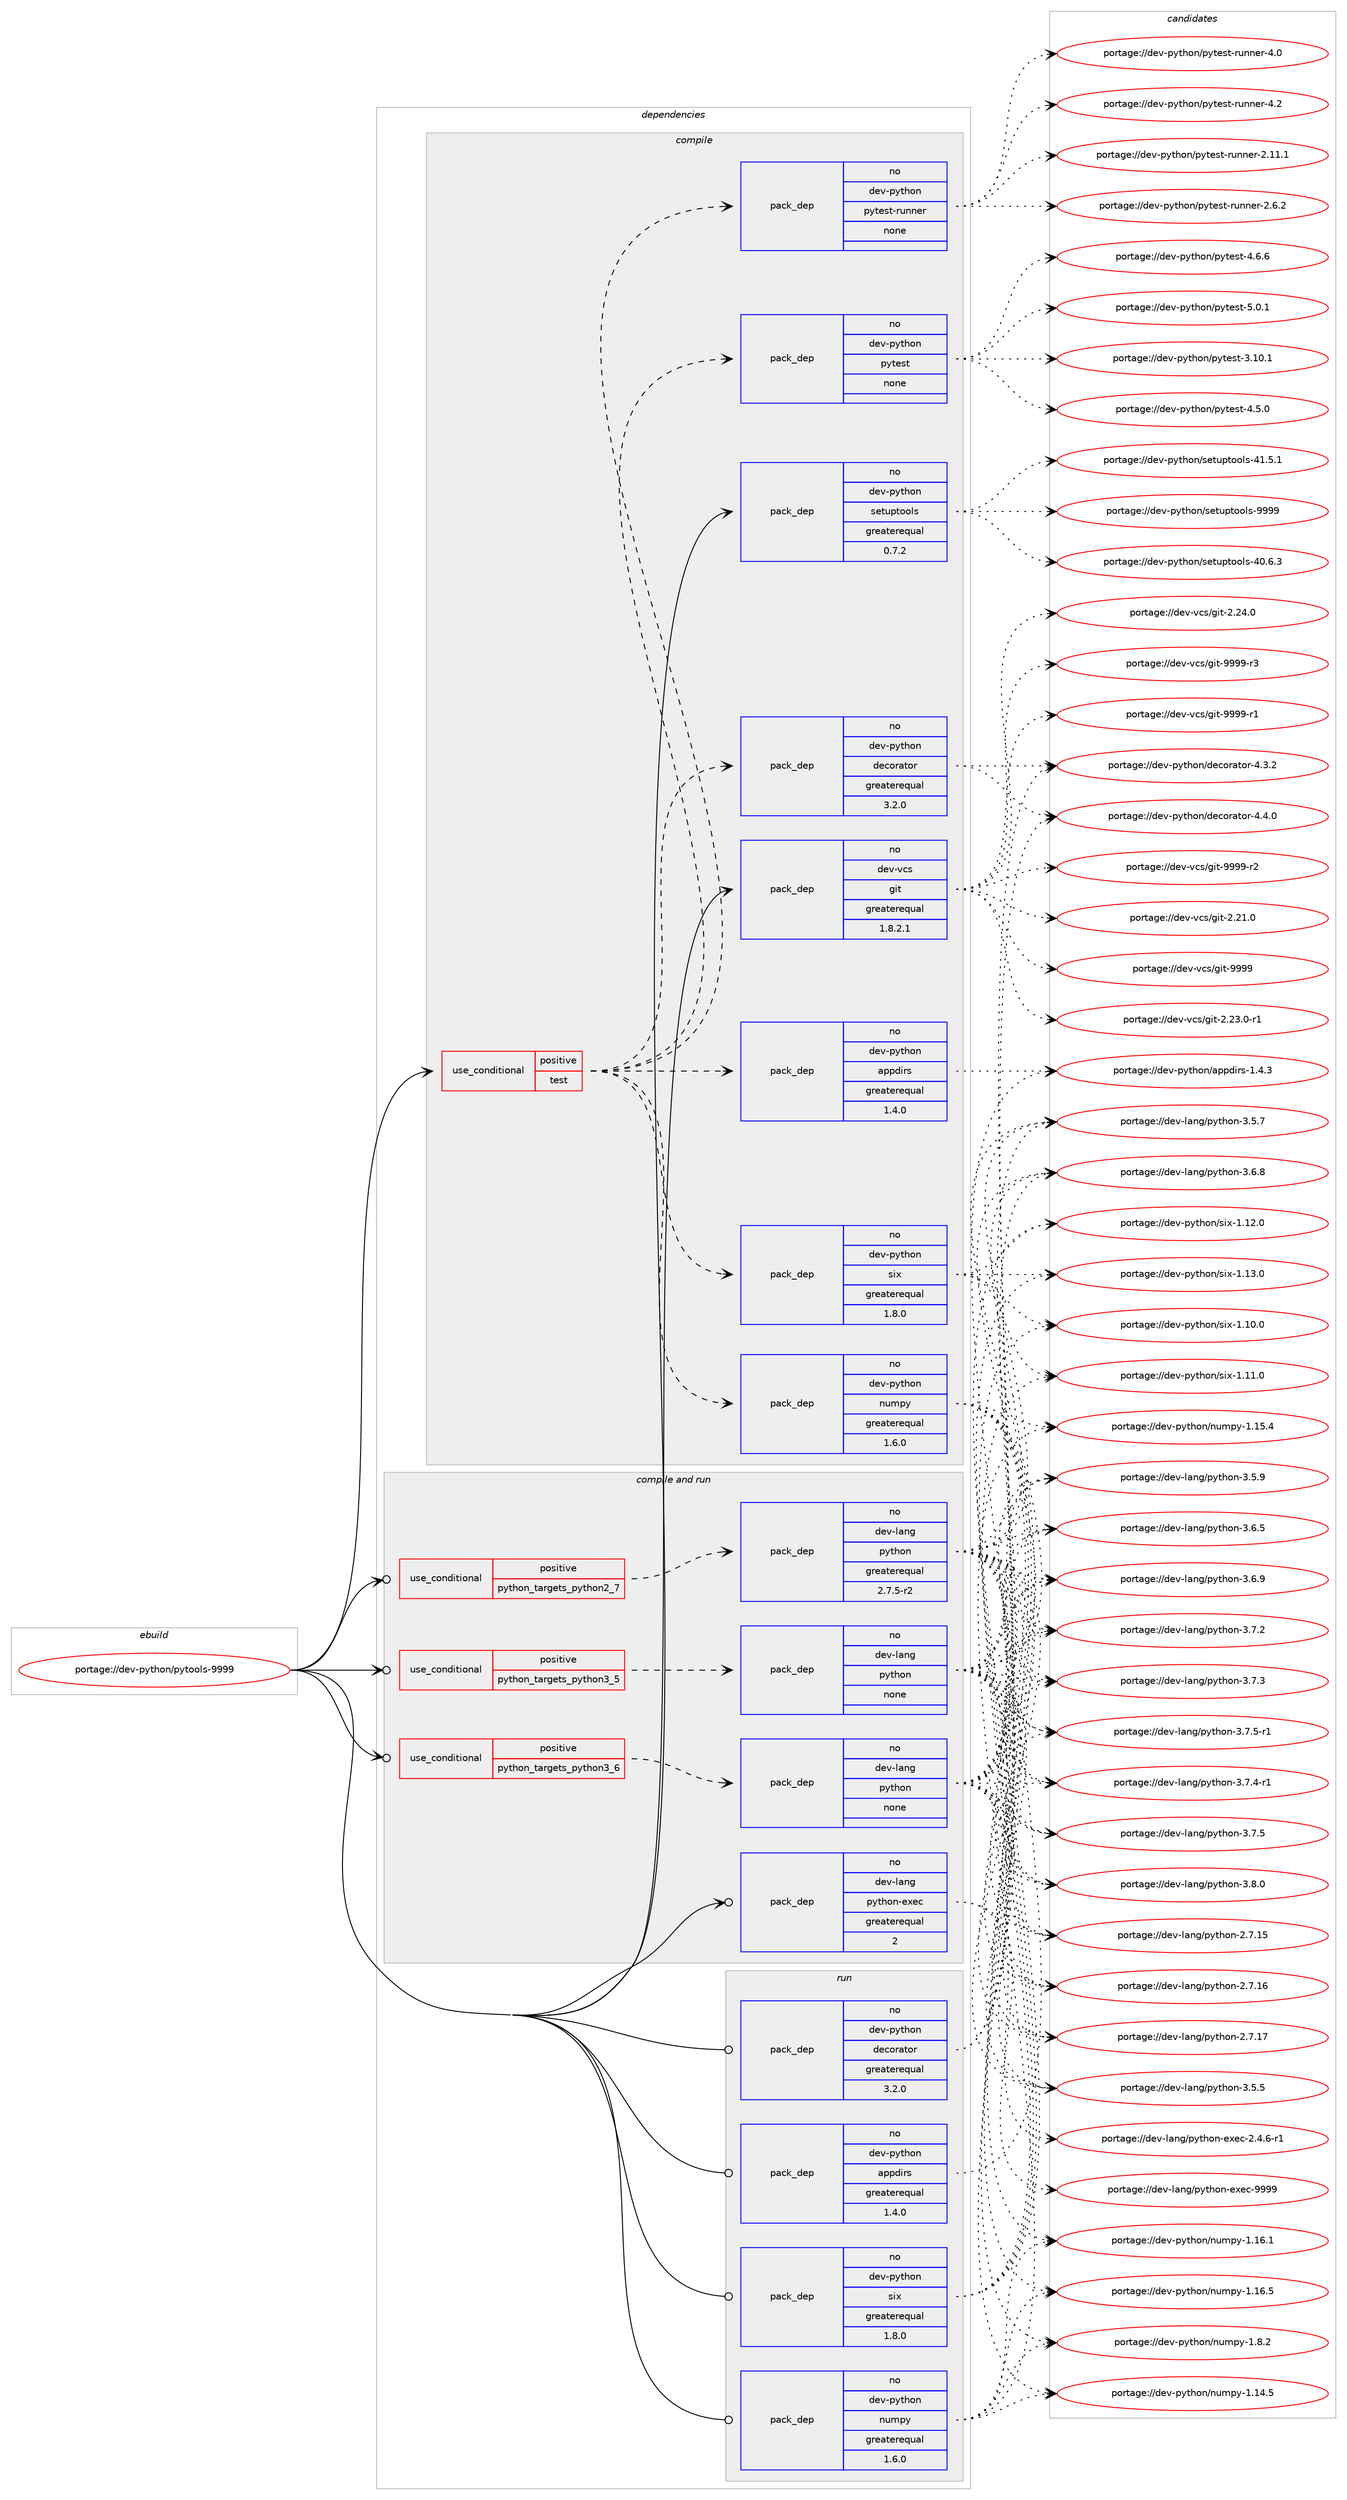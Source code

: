 digraph prolog {

# *************
# Graph options
# *************

newrank=true;
concentrate=true;
compound=true;
graph [rankdir=LR,fontname=Helvetica,fontsize=10,ranksep=1.5];#, ranksep=2.5, nodesep=0.2];
edge  [arrowhead=vee];
node  [fontname=Helvetica,fontsize=10];

# **********
# The ebuild
# **********

subgraph cluster_leftcol {
color=gray;
rank=same;
label=<<i>ebuild</i>>;
id [label="portage://dev-python/pytools-9999", color=red, width=4, href="../dev-python/pytools-9999.svg"];
}

# ****************
# The dependencies
# ****************

subgraph cluster_midcol {
color=gray;
label=<<i>dependencies</i>>;
subgraph cluster_compile {
fillcolor="#eeeeee";
style=filled;
label=<<i>compile</i>>;
subgraph cond37415 {
dependency168643 [label=<<TABLE BORDER="0" CELLBORDER="1" CELLSPACING="0" CELLPADDING="4"><TR><TD ROWSPAN="3" CELLPADDING="10">use_conditional</TD></TR><TR><TD>positive</TD></TR><TR><TD>test</TD></TR></TABLE>>, shape=none, color=red];
subgraph pack127832 {
dependency168644 [label=<<TABLE BORDER="0" CELLBORDER="1" CELLSPACING="0" CELLPADDING="4" WIDTH="220"><TR><TD ROWSPAN="6" CELLPADDING="30">pack_dep</TD></TR><TR><TD WIDTH="110">no</TD></TR><TR><TD>dev-python</TD></TR><TR><TD>appdirs</TD></TR><TR><TD>greaterequal</TD></TR><TR><TD>1.4.0</TD></TR></TABLE>>, shape=none, color=blue];
}
dependency168643:e -> dependency168644:w [weight=20,style="dashed",arrowhead="vee"];
subgraph pack127833 {
dependency168645 [label=<<TABLE BORDER="0" CELLBORDER="1" CELLSPACING="0" CELLPADDING="4" WIDTH="220"><TR><TD ROWSPAN="6" CELLPADDING="30">pack_dep</TD></TR><TR><TD WIDTH="110">no</TD></TR><TR><TD>dev-python</TD></TR><TR><TD>decorator</TD></TR><TR><TD>greaterequal</TD></TR><TR><TD>3.2.0</TD></TR></TABLE>>, shape=none, color=blue];
}
dependency168643:e -> dependency168645:w [weight=20,style="dashed",arrowhead="vee"];
subgraph pack127834 {
dependency168646 [label=<<TABLE BORDER="0" CELLBORDER="1" CELLSPACING="0" CELLPADDING="4" WIDTH="220"><TR><TD ROWSPAN="6" CELLPADDING="30">pack_dep</TD></TR><TR><TD WIDTH="110">no</TD></TR><TR><TD>dev-python</TD></TR><TR><TD>numpy</TD></TR><TR><TD>greaterequal</TD></TR><TR><TD>1.6.0</TD></TR></TABLE>>, shape=none, color=blue];
}
dependency168643:e -> dependency168646:w [weight=20,style="dashed",arrowhead="vee"];
subgraph pack127835 {
dependency168647 [label=<<TABLE BORDER="0" CELLBORDER="1" CELLSPACING="0" CELLPADDING="4" WIDTH="220"><TR><TD ROWSPAN="6" CELLPADDING="30">pack_dep</TD></TR><TR><TD WIDTH="110">no</TD></TR><TR><TD>dev-python</TD></TR><TR><TD>six</TD></TR><TR><TD>greaterequal</TD></TR><TR><TD>1.8.0</TD></TR></TABLE>>, shape=none, color=blue];
}
dependency168643:e -> dependency168647:w [weight=20,style="dashed",arrowhead="vee"];
subgraph pack127836 {
dependency168648 [label=<<TABLE BORDER="0" CELLBORDER="1" CELLSPACING="0" CELLPADDING="4" WIDTH="220"><TR><TD ROWSPAN="6" CELLPADDING="30">pack_dep</TD></TR><TR><TD WIDTH="110">no</TD></TR><TR><TD>dev-python</TD></TR><TR><TD>pytest</TD></TR><TR><TD>none</TD></TR><TR><TD></TD></TR></TABLE>>, shape=none, color=blue];
}
dependency168643:e -> dependency168648:w [weight=20,style="dashed",arrowhead="vee"];
subgraph pack127837 {
dependency168649 [label=<<TABLE BORDER="0" CELLBORDER="1" CELLSPACING="0" CELLPADDING="4" WIDTH="220"><TR><TD ROWSPAN="6" CELLPADDING="30">pack_dep</TD></TR><TR><TD WIDTH="110">no</TD></TR><TR><TD>dev-python</TD></TR><TR><TD>pytest-runner</TD></TR><TR><TD>none</TD></TR><TR><TD></TD></TR></TABLE>>, shape=none, color=blue];
}
dependency168643:e -> dependency168649:w [weight=20,style="dashed",arrowhead="vee"];
}
id:e -> dependency168643:w [weight=20,style="solid",arrowhead="vee"];
subgraph pack127838 {
dependency168650 [label=<<TABLE BORDER="0" CELLBORDER="1" CELLSPACING="0" CELLPADDING="4" WIDTH="220"><TR><TD ROWSPAN="6" CELLPADDING="30">pack_dep</TD></TR><TR><TD WIDTH="110">no</TD></TR><TR><TD>dev-python</TD></TR><TR><TD>setuptools</TD></TR><TR><TD>greaterequal</TD></TR><TR><TD>0.7.2</TD></TR></TABLE>>, shape=none, color=blue];
}
id:e -> dependency168650:w [weight=20,style="solid",arrowhead="vee"];
subgraph pack127839 {
dependency168651 [label=<<TABLE BORDER="0" CELLBORDER="1" CELLSPACING="0" CELLPADDING="4" WIDTH="220"><TR><TD ROWSPAN="6" CELLPADDING="30">pack_dep</TD></TR><TR><TD WIDTH="110">no</TD></TR><TR><TD>dev-vcs</TD></TR><TR><TD>git</TD></TR><TR><TD>greaterequal</TD></TR><TR><TD>1.8.2.1</TD></TR></TABLE>>, shape=none, color=blue];
}
id:e -> dependency168651:w [weight=20,style="solid",arrowhead="vee"];
}
subgraph cluster_compileandrun {
fillcolor="#eeeeee";
style=filled;
label=<<i>compile and run</i>>;
subgraph cond37416 {
dependency168652 [label=<<TABLE BORDER="0" CELLBORDER="1" CELLSPACING="0" CELLPADDING="4"><TR><TD ROWSPAN="3" CELLPADDING="10">use_conditional</TD></TR><TR><TD>positive</TD></TR><TR><TD>python_targets_python2_7</TD></TR></TABLE>>, shape=none, color=red];
subgraph pack127840 {
dependency168653 [label=<<TABLE BORDER="0" CELLBORDER="1" CELLSPACING="0" CELLPADDING="4" WIDTH="220"><TR><TD ROWSPAN="6" CELLPADDING="30">pack_dep</TD></TR><TR><TD WIDTH="110">no</TD></TR><TR><TD>dev-lang</TD></TR><TR><TD>python</TD></TR><TR><TD>greaterequal</TD></TR><TR><TD>2.7.5-r2</TD></TR></TABLE>>, shape=none, color=blue];
}
dependency168652:e -> dependency168653:w [weight=20,style="dashed",arrowhead="vee"];
}
id:e -> dependency168652:w [weight=20,style="solid",arrowhead="odotvee"];
subgraph cond37417 {
dependency168654 [label=<<TABLE BORDER="0" CELLBORDER="1" CELLSPACING="0" CELLPADDING="4"><TR><TD ROWSPAN="3" CELLPADDING="10">use_conditional</TD></TR><TR><TD>positive</TD></TR><TR><TD>python_targets_python3_5</TD></TR></TABLE>>, shape=none, color=red];
subgraph pack127841 {
dependency168655 [label=<<TABLE BORDER="0" CELLBORDER="1" CELLSPACING="0" CELLPADDING="4" WIDTH="220"><TR><TD ROWSPAN="6" CELLPADDING="30">pack_dep</TD></TR><TR><TD WIDTH="110">no</TD></TR><TR><TD>dev-lang</TD></TR><TR><TD>python</TD></TR><TR><TD>none</TD></TR><TR><TD></TD></TR></TABLE>>, shape=none, color=blue];
}
dependency168654:e -> dependency168655:w [weight=20,style="dashed",arrowhead="vee"];
}
id:e -> dependency168654:w [weight=20,style="solid",arrowhead="odotvee"];
subgraph cond37418 {
dependency168656 [label=<<TABLE BORDER="0" CELLBORDER="1" CELLSPACING="0" CELLPADDING="4"><TR><TD ROWSPAN="3" CELLPADDING="10">use_conditional</TD></TR><TR><TD>positive</TD></TR><TR><TD>python_targets_python3_6</TD></TR></TABLE>>, shape=none, color=red];
subgraph pack127842 {
dependency168657 [label=<<TABLE BORDER="0" CELLBORDER="1" CELLSPACING="0" CELLPADDING="4" WIDTH="220"><TR><TD ROWSPAN="6" CELLPADDING="30">pack_dep</TD></TR><TR><TD WIDTH="110">no</TD></TR><TR><TD>dev-lang</TD></TR><TR><TD>python</TD></TR><TR><TD>none</TD></TR><TR><TD></TD></TR></TABLE>>, shape=none, color=blue];
}
dependency168656:e -> dependency168657:w [weight=20,style="dashed",arrowhead="vee"];
}
id:e -> dependency168656:w [weight=20,style="solid",arrowhead="odotvee"];
subgraph pack127843 {
dependency168658 [label=<<TABLE BORDER="0" CELLBORDER="1" CELLSPACING="0" CELLPADDING="4" WIDTH="220"><TR><TD ROWSPAN="6" CELLPADDING="30">pack_dep</TD></TR><TR><TD WIDTH="110">no</TD></TR><TR><TD>dev-lang</TD></TR><TR><TD>python-exec</TD></TR><TR><TD>greaterequal</TD></TR><TR><TD>2</TD></TR></TABLE>>, shape=none, color=blue];
}
id:e -> dependency168658:w [weight=20,style="solid",arrowhead="odotvee"];
}
subgraph cluster_run {
fillcolor="#eeeeee";
style=filled;
label=<<i>run</i>>;
subgraph pack127844 {
dependency168659 [label=<<TABLE BORDER="0" CELLBORDER="1" CELLSPACING="0" CELLPADDING="4" WIDTH="220"><TR><TD ROWSPAN="6" CELLPADDING="30">pack_dep</TD></TR><TR><TD WIDTH="110">no</TD></TR><TR><TD>dev-python</TD></TR><TR><TD>appdirs</TD></TR><TR><TD>greaterequal</TD></TR><TR><TD>1.4.0</TD></TR></TABLE>>, shape=none, color=blue];
}
id:e -> dependency168659:w [weight=20,style="solid",arrowhead="odot"];
subgraph pack127845 {
dependency168660 [label=<<TABLE BORDER="0" CELLBORDER="1" CELLSPACING="0" CELLPADDING="4" WIDTH="220"><TR><TD ROWSPAN="6" CELLPADDING="30">pack_dep</TD></TR><TR><TD WIDTH="110">no</TD></TR><TR><TD>dev-python</TD></TR><TR><TD>decorator</TD></TR><TR><TD>greaterequal</TD></TR><TR><TD>3.2.0</TD></TR></TABLE>>, shape=none, color=blue];
}
id:e -> dependency168660:w [weight=20,style="solid",arrowhead="odot"];
subgraph pack127846 {
dependency168661 [label=<<TABLE BORDER="0" CELLBORDER="1" CELLSPACING="0" CELLPADDING="4" WIDTH="220"><TR><TD ROWSPAN="6" CELLPADDING="30">pack_dep</TD></TR><TR><TD WIDTH="110">no</TD></TR><TR><TD>dev-python</TD></TR><TR><TD>numpy</TD></TR><TR><TD>greaterequal</TD></TR><TR><TD>1.6.0</TD></TR></TABLE>>, shape=none, color=blue];
}
id:e -> dependency168661:w [weight=20,style="solid",arrowhead="odot"];
subgraph pack127847 {
dependency168662 [label=<<TABLE BORDER="0" CELLBORDER="1" CELLSPACING="0" CELLPADDING="4" WIDTH="220"><TR><TD ROWSPAN="6" CELLPADDING="30">pack_dep</TD></TR><TR><TD WIDTH="110">no</TD></TR><TR><TD>dev-python</TD></TR><TR><TD>six</TD></TR><TR><TD>greaterequal</TD></TR><TR><TD>1.8.0</TD></TR></TABLE>>, shape=none, color=blue];
}
id:e -> dependency168662:w [weight=20,style="solid",arrowhead="odot"];
}
}

# **************
# The candidates
# **************

subgraph cluster_choices {
rank=same;
color=gray;
label=<<i>candidates</i>>;

subgraph choice127832 {
color=black;
nodesep=1;
choiceportage100101118451121211161041111104797112112100105114115454946524651 [label="portage://dev-python/appdirs-1.4.3", color=red, width=4,href="../dev-python/appdirs-1.4.3.svg"];
dependency168644:e -> choiceportage100101118451121211161041111104797112112100105114115454946524651:w [style=dotted,weight="100"];
}
subgraph choice127833 {
color=black;
nodesep=1;
choiceportage10010111845112121116104111110471001019911111497116111114455246514650 [label="portage://dev-python/decorator-4.3.2", color=red, width=4,href="../dev-python/decorator-4.3.2.svg"];
choiceportage10010111845112121116104111110471001019911111497116111114455246524648 [label="portage://dev-python/decorator-4.4.0", color=red, width=4,href="../dev-python/decorator-4.4.0.svg"];
dependency168645:e -> choiceportage10010111845112121116104111110471001019911111497116111114455246514650:w [style=dotted,weight="100"];
dependency168645:e -> choiceportage10010111845112121116104111110471001019911111497116111114455246524648:w [style=dotted,weight="100"];
}
subgraph choice127834 {
color=black;
nodesep=1;
choiceportage100101118451121211161041111104711011710911212145494649524653 [label="portage://dev-python/numpy-1.14.5", color=red, width=4,href="../dev-python/numpy-1.14.5.svg"];
choiceportage100101118451121211161041111104711011710911212145494649534652 [label="portage://dev-python/numpy-1.15.4", color=red, width=4,href="../dev-python/numpy-1.15.4.svg"];
choiceportage100101118451121211161041111104711011710911212145494649544649 [label="portage://dev-python/numpy-1.16.1", color=red, width=4,href="../dev-python/numpy-1.16.1.svg"];
choiceportage100101118451121211161041111104711011710911212145494649544653 [label="portage://dev-python/numpy-1.16.5", color=red, width=4,href="../dev-python/numpy-1.16.5.svg"];
choiceportage1001011184511212111610411111047110117109112121454946564650 [label="portage://dev-python/numpy-1.8.2", color=red, width=4,href="../dev-python/numpy-1.8.2.svg"];
dependency168646:e -> choiceportage100101118451121211161041111104711011710911212145494649524653:w [style=dotted,weight="100"];
dependency168646:e -> choiceportage100101118451121211161041111104711011710911212145494649534652:w [style=dotted,weight="100"];
dependency168646:e -> choiceportage100101118451121211161041111104711011710911212145494649544649:w [style=dotted,weight="100"];
dependency168646:e -> choiceportage100101118451121211161041111104711011710911212145494649544653:w [style=dotted,weight="100"];
dependency168646:e -> choiceportage1001011184511212111610411111047110117109112121454946564650:w [style=dotted,weight="100"];
}
subgraph choice127835 {
color=black;
nodesep=1;
choiceportage100101118451121211161041111104711510512045494649484648 [label="portage://dev-python/six-1.10.0", color=red, width=4,href="../dev-python/six-1.10.0.svg"];
choiceportage100101118451121211161041111104711510512045494649494648 [label="portage://dev-python/six-1.11.0", color=red, width=4,href="../dev-python/six-1.11.0.svg"];
choiceportage100101118451121211161041111104711510512045494649504648 [label="portage://dev-python/six-1.12.0", color=red, width=4,href="../dev-python/six-1.12.0.svg"];
choiceportage100101118451121211161041111104711510512045494649514648 [label="portage://dev-python/six-1.13.0", color=red, width=4,href="../dev-python/six-1.13.0.svg"];
dependency168647:e -> choiceportage100101118451121211161041111104711510512045494649484648:w [style=dotted,weight="100"];
dependency168647:e -> choiceportage100101118451121211161041111104711510512045494649494648:w [style=dotted,weight="100"];
dependency168647:e -> choiceportage100101118451121211161041111104711510512045494649504648:w [style=dotted,weight="100"];
dependency168647:e -> choiceportage100101118451121211161041111104711510512045494649514648:w [style=dotted,weight="100"];
}
subgraph choice127836 {
color=black;
nodesep=1;
choiceportage100101118451121211161041111104711212111610111511645514649484649 [label="portage://dev-python/pytest-3.10.1", color=red, width=4,href="../dev-python/pytest-3.10.1.svg"];
choiceportage1001011184511212111610411111047112121116101115116455246534648 [label="portage://dev-python/pytest-4.5.0", color=red, width=4,href="../dev-python/pytest-4.5.0.svg"];
choiceportage1001011184511212111610411111047112121116101115116455246544654 [label="portage://dev-python/pytest-4.6.6", color=red, width=4,href="../dev-python/pytest-4.6.6.svg"];
choiceportage1001011184511212111610411111047112121116101115116455346484649 [label="portage://dev-python/pytest-5.0.1", color=red, width=4,href="../dev-python/pytest-5.0.1.svg"];
dependency168648:e -> choiceportage100101118451121211161041111104711212111610111511645514649484649:w [style=dotted,weight="100"];
dependency168648:e -> choiceportage1001011184511212111610411111047112121116101115116455246534648:w [style=dotted,weight="100"];
dependency168648:e -> choiceportage1001011184511212111610411111047112121116101115116455246544654:w [style=dotted,weight="100"];
dependency168648:e -> choiceportage1001011184511212111610411111047112121116101115116455346484649:w [style=dotted,weight="100"];
}
subgraph choice127837 {
color=black;
nodesep=1;
choiceportage10010111845112121116104111110471121211161011151164511411711011010111445504649494649 [label="portage://dev-python/pytest-runner-2.11.1", color=red, width=4,href="../dev-python/pytest-runner-2.11.1.svg"];
choiceportage100101118451121211161041111104711212111610111511645114117110110101114455046544650 [label="portage://dev-python/pytest-runner-2.6.2", color=red, width=4,href="../dev-python/pytest-runner-2.6.2.svg"];
choiceportage10010111845112121116104111110471121211161011151164511411711011010111445524648 [label="portage://dev-python/pytest-runner-4.0", color=red, width=4,href="../dev-python/pytest-runner-4.0.svg"];
choiceportage10010111845112121116104111110471121211161011151164511411711011010111445524650 [label="portage://dev-python/pytest-runner-4.2", color=red, width=4,href="../dev-python/pytest-runner-4.2.svg"];
dependency168649:e -> choiceportage10010111845112121116104111110471121211161011151164511411711011010111445504649494649:w [style=dotted,weight="100"];
dependency168649:e -> choiceportage100101118451121211161041111104711212111610111511645114117110110101114455046544650:w [style=dotted,weight="100"];
dependency168649:e -> choiceportage10010111845112121116104111110471121211161011151164511411711011010111445524648:w [style=dotted,weight="100"];
dependency168649:e -> choiceportage10010111845112121116104111110471121211161011151164511411711011010111445524650:w [style=dotted,weight="100"];
}
subgraph choice127838 {
color=black;
nodesep=1;
choiceportage100101118451121211161041111104711510111611711211611111110811545524846544651 [label="portage://dev-python/setuptools-40.6.3", color=red, width=4,href="../dev-python/setuptools-40.6.3.svg"];
choiceportage100101118451121211161041111104711510111611711211611111110811545524946534649 [label="portage://dev-python/setuptools-41.5.1", color=red, width=4,href="../dev-python/setuptools-41.5.1.svg"];
choiceportage10010111845112121116104111110471151011161171121161111111081154557575757 [label="portage://dev-python/setuptools-9999", color=red, width=4,href="../dev-python/setuptools-9999.svg"];
dependency168650:e -> choiceportage100101118451121211161041111104711510111611711211611111110811545524846544651:w [style=dotted,weight="100"];
dependency168650:e -> choiceportage100101118451121211161041111104711510111611711211611111110811545524946534649:w [style=dotted,weight="100"];
dependency168650:e -> choiceportage10010111845112121116104111110471151011161171121161111111081154557575757:w [style=dotted,weight="100"];
}
subgraph choice127839 {
color=black;
nodesep=1;
choiceportage10010111845118991154710310511645504650494648 [label="portage://dev-vcs/git-2.21.0", color=red, width=4,href="../dev-vcs/git-2.21.0.svg"];
choiceportage100101118451189911547103105116455046505146484511449 [label="portage://dev-vcs/git-2.23.0-r1", color=red, width=4,href="../dev-vcs/git-2.23.0-r1.svg"];
choiceportage10010111845118991154710310511645504650524648 [label="portage://dev-vcs/git-2.24.0", color=red, width=4,href="../dev-vcs/git-2.24.0.svg"];
choiceportage1001011184511899115471031051164557575757 [label="portage://dev-vcs/git-9999", color=red, width=4,href="../dev-vcs/git-9999.svg"];
choiceportage10010111845118991154710310511645575757574511449 [label="portage://dev-vcs/git-9999-r1", color=red, width=4,href="../dev-vcs/git-9999-r1.svg"];
choiceportage10010111845118991154710310511645575757574511450 [label="portage://dev-vcs/git-9999-r2", color=red, width=4,href="../dev-vcs/git-9999-r2.svg"];
choiceportage10010111845118991154710310511645575757574511451 [label="portage://dev-vcs/git-9999-r3", color=red, width=4,href="../dev-vcs/git-9999-r3.svg"];
dependency168651:e -> choiceportage10010111845118991154710310511645504650494648:w [style=dotted,weight="100"];
dependency168651:e -> choiceportage100101118451189911547103105116455046505146484511449:w [style=dotted,weight="100"];
dependency168651:e -> choiceportage10010111845118991154710310511645504650524648:w [style=dotted,weight="100"];
dependency168651:e -> choiceportage1001011184511899115471031051164557575757:w [style=dotted,weight="100"];
dependency168651:e -> choiceportage10010111845118991154710310511645575757574511449:w [style=dotted,weight="100"];
dependency168651:e -> choiceportage10010111845118991154710310511645575757574511450:w [style=dotted,weight="100"];
dependency168651:e -> choiceportage10010111845118991154710310511645575757574511451:w [style=dotted,weight="100"];
}
subgraph choice127840 {
color=black;
nodesep=1;
choiceportage10010111845108971101034711212111610411111045504655464953 [label="portage://dev-lang/python-2.7.15", color=red, width=4,href="../dev-lang/python-2.7.15.svg"];
choiceportage10010111845108971101034711212111610411111045504655464954 [label="portage://dev-lang/python-2.7.16", color=red, width=4,href="../dev-lang/python-2.7.16.svg"];
choiceportage10010111845108971101034711212111610411111045504655464955 [label="portage://dev-lang/python-2.7.17", color=red, width=4,href="../dev-lang/python-2.7.17.svg"];
choiceportage100101118451089711010347112121116104111110455146534653 [label="portage://dev-lang/python-3.5.5", color=red, width=4,href="../dev-lang/python-3.5.5.svg"];
choiceportage100101118451089711010347112121116104111110455146534655 [label="portage://dev-lang/python-3.5.7", color=red, width=4,href="../dev-lang/python-3.5.7.svg"];
choiceportage100101118451089711010347112121116104111110455146534657 [label="portage://dev-lang/python-3.5.9", color=red, width=4,href="../dev-lang/python-3.5.9.svg"];
choiceportage100101118451089711010347112121116104111110455146544653 [label="portage://dev-lang/python-3.6.5", color=red, width=4,href="../dev-lang/python-3.6.5.svg"];
choiceportage100101118451089711010347112121116104111110455146544656 [label="portage://dev-lang/python-3.6.8", color=red, width=4,href="../dev-lang/python-3.6.8.svg"];
choiceportage100101118451089711010347112121116104111110455146544657 [label="portage://dev-lang/python-3.6.9", color=red, width=4,href="../dev-lang/python-3.6.9.svg"];
choiceportage100101118451089711010347112121116104111110455146554650 [label="portage://dev-lang/python-3.7.2", color=red, width=4,href="../dev-lang/python-3.7.2.svg"];
choiceportage100101118451089711010347112121116104111110455146554651 [label="portage://dev-lang/python-3.7.3", color=red, width=4,href="../dev-lang/python-3.7.3.svg"];
choiceportage1001011184510897110103471121211161041111104551465546524511449 [label="portage://dev-lang/python-3.7.4-r1", color=red, width=4,href="../dev-lang/python-3.7.4-r1.svg"];
choiceportage100101118451089711010347112121116104111110455146554653 [label="portage://dev-lang/python-3.7.5", color=red, width=4,href="../dev-lang/python-3.7.5.svg"];
choiceportage1001011184510897110103471121211161041111104551465546534511449 [label="portage://dev-lang/python-3.7.5-r1", color=red, width=4,href="../dev-lang/python-3.7.5-r1.svg"];
choiceportage100101118451089711010347112121116104111110455146564648 [label="portage://dev-lang/python-3.8.0", color=red, width=4,href="../dev-lang/python-3.8.0.svg"];
dependency168653:e -> choiceportage10010111845108971101034711212111610411111045504655464953:w [style=dotted,weight="100"];
dependency168653:e -> choiceportage10010111845108971101034711212111610411111045504655464954:w [style=dotted,weight="100"];
dependency168653:e -> choiceportage10010111845108971101034711212111610411111045504655464955:w [style=dotted,weight="100"];
dependency168653:e -> choiceportage100101118451089711010347112121116104111110455146534653:w [style=dotted,weight="100"];
dependency168653:e -> choiceportage100101118451089711010347112121116104111110455146534655:w [style=dotted,weight="100"];
dependency168653:e -> choiceportage100101118451089711010347112121116104111110455146534657:w [style=dotted,weight="100"];
dependency168653:e -> choiceportage100101118451089711010347112121116104111110455146544653:w [style=dotted,weight="100"];
dependency168653:e -> choiceportage100101118451089711010347112121116104111110455146544656:w [style=dotted,weight="100"];
dependency168653:e -> choiceportage100101118451089711010347112121116104111110455146544657:w [style=dotted,weight="100"];
dependency168653:e -> choiceportage100101118451089711010347112121116104111110455146554650:w [style=dotted,weight="100"];
dependency168653:e -> choiceportage100101118451089711010347112121116104111110455146554651:w [style=dotted,weight="100"];
dependency168653:e -> choiceportage1001011184510897110103471121211161041111104551465546524511449:w [style=dotted,weight="100"];
dependency168653:e -> choiceportage100101118451089711010347112121116104111110455146554653:w [style=dotted,weight="100"];
dependency168653:e -> choiceportage1001011184510897110103471121211161041111104551465546534511449:w [style=dotted,weight="100"];
dependency168653:e -> choiceportage100101118451089711010347112121116104111110455146564648:w [style=dotted,weight="100"];
}
subgraph choice127841 {
color=black;
nodesep=1;
choiceportage10010111845108971101034711212111610411111045504655464953 [label="portage://dev-lang/python-2.7.15", color=red, width=4,href="../dev-lang/python-2.7.15.svg"];
choiceportage10010111845108971101034711212111610411111045504655464954 [label="portage://dev-lang/python-2.7.16", color=red, width=4,href="../dev-lang/python-2.7.16.svg"];
choiceportage10010111845108971101034711212111610411111045504655464955 [label="portage://dev-lang/python-2.7.17", color=red, width=4,href="../dev-lang/python-2.7.17.svg"];
choiceportage100101118451089711010347112121116104111110455146534653 [label="portage://dev-lang/python-3.5.5", color=red, width=4,href="../dev-lang/python-3.5.5.svg"];
choiceportage100101118451089711010347112121116104111110455146534655 [label="portage://dev-lang/python-3.5.7", color=red, width=4,href="../dev-lang/python-3.5.7.svg"];
choiceportage100101118451089711010347112121116104111110455146534657 [label="portage://dev-lang/python-3.5.9", color=red, width=4,href="../dev-lang/python-3.5.9.svg"];
choiceportage100101118451089711010347112121116104111110455146544653 [label="portage://dev-lang/python-3.6.5", color=red, width=4,href="../dev-lang/python-3.6.5.svg"];
choiceportage100101118451089711010347112121116104111110455146544656 [label="portage://dev-lang/python-3.6.8", color=red, width=4,href="../dev-lang/python-3.6.8.svg"];
choiceportage100101118451089711010347112121116104111110455146544657 [label="portage://dev-lang/python-3.6.9", color=red, width=4,href="../dev-lang/python-3.6.9.svg"];
choiceportage100101118451089711010347112121116104111110455146554650 [label="portage://dev-lang/python-3.7.2", color=red, width=4,href="../dev-lang/python-3.7.2.svg"];
choiceportage100101118451089711010347112121116104111110455146554651 [label="portage://dev-lang/python-3.7.3", color=red, width=4,href="../dev-lang/python-3.7.3.svg"];
choiceportage1001011184510897110103471121211161041111104551465546524511449 [label="portage://dev-lang/python-3.7.4-r1", color=red, width=4,href="../dev-lang/python-3.7.4-r1.svg"];
choiceportage100101118451089711010347112121116104111110455146554653 [label="portage://dev-lang/python-3.7.5", color=red, width=4,href="../dev-lang/python-3.7.5.svg"];
choiceportage1001011184510897110103471121211161041111104551465546534511449 [label="portage://dev-lang/python-3.7.5-r1", color=red, width=4,href="../dev-lang/python-3.7.5-r1.svg"];
choiceportage100101118451089711010347112121116104111110455146564648 [label="portage://dev-lang/python-3.8.0", color=red, width=4,href="../dev-lang/python-3.8.0.svg"];
dependency168655:e -> choiceportage10010111845108971101034711212111610411111045504655464953:w [style=dotted,weight="100"];
dependency168655:e -> choiceportage10010111845108971101034711212111610411111045504655464954:w [style=dotted,weight="100"];
dependency168655:e -> choiceportage10010111845108971101034711212111610411111045504655464955:w [style=dotted,weight="100"];
dependency168655:e -> choiceportage100101118451089711010347112121116104111110455146534653:w [style=dotted,weight="100"];
dependency168655:e -> choiceportage100101118451089711010347112121116104111110455146534655:w [style=dotted,weight="100"];
dependency168655:e -> choiceportage100101118451089711010347112121116104111110455146534657:w [style=dotted,weight="100"];
dependency168655:e -> choiceportage100101118451089711010347112121116104111110455146544653:w [style=dotted,weight="100"];
dependency168655:e -> choiceportage100101118451089711010347112121116104111110455146544656:w [style=dotted,weight="100"];
dependency168655:e -> choiceportage100101118451089711010347112121116104111110455146544657:w [style=dotted,weight="100"];
dependency168655:e -> choiceportage100101118451089711010347112121116104111110455146554650:w [style=dotted,weight="100"];
dependency168655:e -> choiceportage100101118451089711010347112121116104111110455146554651:w [style=dotted,weight="100"];
dependency168655:e -> choiceportage1001011184510897110103471121211161041111104551465546524511449:w [style=dotted,weight="100"];
dependency168655:e -> choiceportage100101118451089711010347112121116104111110455146554653:w [style=dotted,weight="100"];
dependency168655:e -> choiceportage1001011184510897110103471121211161041111104551465546534511449:w [style=dotted,weight="100"];
dependency168655:e -> choiceportage100101118451089711010347112121116104111110455146564648:w [style=dotted,weight="100"];
}
subgraph choice127842 {
color=black;
nodesep=1;
choiceportage10010111845108971101034711212111610411111045504655464953 [label="portage://dev-lang/python-2.7.15", color=red, width=4,href="../dev-lang/python-2.7.15.svg"];
choiceportage10010111845108971101034711212111610411111045504655464954 [label="portage://dev-lang/python-2.7.16", color=red, width=4,href="../dev-lang/python-2.7.16.svg"];
choiceportage10010111845108971101034711212111610411111045504655464955 [label="portage://dev-lang/python-2.7.17", color=red, width=4,href="../dev-lang/python-2.7.17.svg"];
choiceportage100101118451089711010347112121116104111110455146534653 [label="portage://dev-lang/python-3.5.5", color=red, width=4,href="../dev-lang/python-3.5.5.svg"];
choiceportage100101118451089711010347112121116104111110455146534655 [label="portage://dev-lang/python-3.5.7", color=red, width=4,href="../dev-lang/python-3.5.7.svg"];
choiceportage100101118451089711010347112121116104111110455146534657 [label="portage://dev-lang/python-3.5.9", color=red, width=4,href="../dev-lang/python-3.5.9.svg"];
choiceportage100101118451089711010347112121116104111110455146544653 [label="portage://dev-lang/python-3.6.5", color=red, width=4,href="../dev-lang/python-3.6.5.svg"];
choiceportage100101118451089711010347112121116104111110455146544656 [label="portage://dev-lang/python-3.6.8", color=red, width=4,href="../dev-lang/python-3.6.8.svg"];
choiceportage100101118451089711010347112121116104111110455146544657 [label="portage://dev-lang/python-3.6.9", color=red, width=4,href="../dev-lang/python-3.6.9.svg"];
choiceportage100101118451089711010347112121116104111110455146554650 [label="portage://dev-lang/python-3.7.2", color=red, width=4,href="../dev-lang/python-3.7.2.svg"];
choiceportage100101118451089711010347112121116104111110455146554651 [label="portage://dev-lang/python-3.7.3", color=red, width=4,href="../dev-lang/python-3.7.3.svg"];
choiceportage1001011184510897110103471121211161041111104551465546524511449 [label="portage://dev-lang/python-3.7.4-r1", color=red, width=4,href="../dev-lang/python-3.7.4-r1.svg"];
choiceportage100101118451089711010347112121116104111110455146554653 [label="portage://dev-lang/python-3.7.5", color=red, width=4,href="../dev-lang/python-3.7.5.svg"];
choiceportage1001011184510897110103471121211161041111104551465546534511449 [label="portage://dev-lang/python-3.7.5-r1", color=red, width=4,href="../dev-lang/python-3.7.5-r1.svg"];
choiceportage100101118451089711010347112121116104111110455146564648 [label="portage://dev-lang/python-3.8.0", color=red, width=4,href="../dev-lang/python-3.8.0.svg"];
dependency168657:e -> choiceportage10010111845108971101034711212111610411111045504655464953:w [style=dotted,weight="100"];
dependency168657:e -> choiceportage10010111845108971101034711212111610411111045504655464954:w [style=dotted,weight="100"];
dependency168657:e -> choiceportage10010111845108971101034711212111610411111045504655464955:w [style=dotted,weight="100"];
dependency168657:e -> choiceportage100101118451089711010347112121116104111110455146534653:w [style=dotted,weight="100"];
dependency168657:e -> choiceportage100101118451089711010347112121116104111110455146534655:w [style=dotted,weight="100"];
dependency168657:e -> choiceportage100101118451089711010347112121116104111110455146534657:w [style=dotted,weight="100"];
dependency168657:e -> choiceportage100101118451089711010347112121116104111110455146544653:w [style=dotted,weight="100"];
dependency168657:e -> choiceportage100101118451089711010347112121116104111110455146544656:w [style=dotted,weight="100"];
dependency168657:e -> choiceportage100101118451089711010347112121116104111110455146544657:w [style=dotted,weight="100"];
dependency168657:e -> choiceportage100101118451089711010347112121116104111110455146554650:w [style=dotted,weight="100"];
dependency168657:e -> choiceportage100101118451089711010347112121116104111110455146554651:w [style=dotted,weight="100"];
dependency168657:e -> choiceportage1001011184510897110103471121211161041111104551465546524511449:w [style=dotted,weight="100"];
dependency168657:e -> choiceportage100101118451089711010347112121116104111110455146554653:w [style=dotted,weight="100"];
dependency168657:e -> choiceportage1001011184510897110103471121211161041111104551465546534511449:w [style=dotted,weight="100"];
dependency168657:e -> choiceportage100101118451089711010347112121116104111110455146564648:w [style=dotted,weight="100"];
}
subgraph choice127843 {
color=black;
nodesep=1;
choiceportage10010111845108971101034711212111610411111045101120101994550465246544511449 [label="portage://dev-lang/python-exec-2.4.6-r1", color=red, width=4,href="../dev-lang/python-exec-2.4.6-r1.svg"];
choiceportage10010111845108971101034711212111610411111045101120101994557575757 [label="portage://dev-lang/python-exec-9999", color=red, width=4,href="../dev-lang/python-exec-9999.svg"];
dependency168658:e -> choiceportage10010111845108971101034711212111610411111045101120101994550465246544511449:w [style=dotted,weight="100"];
dependency168658:e -> choiceportage10010111845108971101034711212111610411111045101120101994557575757:w [style=dotted,weight="100"];
}
subgraph choice127844 {
color=black;
nodesep=1;
choiceportage100101118451121211161041111104797112112100105114115454946524651 [label="portage://dev-python/appdirs-1.4.3", color=red, width=4,href="../dev-python/appdirs-1.4.3.svg"];
dependency168659:e -> choiceportage100101118451121211161041111104797112112100105114115454946524651:w [style=dotted,weight="100"];
}
subgraph choice127845 {
color=black;
nodesep=1;
choiceportage10010111845112121116104111110471001019911111497116111114455246514650 [label="portage://dev-python/decorator-4.3.2", color=red, width=4,href="../dev-python/decorator-4.3.2.svg"];
choiceportage10010111845112121116104111110471001019911111497116111114455246524648 [label="portage://dev-python/decorator-4.4.0", color=red, width=4,href="../dev-python/decorator-4.4.0.svg"];
dependency168660:e -> choiceportage10010111845112121116104111110471001019911111497116111114455246514650:w [style=dotted,weight="100"];
dependency168660:e -> choiceportage10010111845112121116104111110471001019911111497116111114455246524648:w [style=dotted,weight="100"];
}
subgraph choice127846 {
color=black;
nodesep=1;
choiceportage100101118451121211161041111104711011710911212145494649524653 [label="portage://dev-python/numpy-1.14.5", color=red, width=4,href="../dev-python/numpy-1.14.5.svg"];
choiceportage100101118451121211161041111104711011710911212145494649534652 [label="portage://dev-python/numpy-1.15.4", color=red, width=4,href="../dev-python/numpy-1.15.4.svg"];
choiceportage100101118451121211161041111104711011710911212145494649544649 [label="portage://dev-python/numpy-1.16.1", color=red, width=4,href="../dev-python/numpy-1.16.1.svg"];
choiceportage100101118451121211161041111104711011710911212145494649544653 [label="portage://dev-python/numpy-1.16.5", color=red, width=4,href="../dev-python/numpy-1.16.5.svg"];
choiceportage1001011184511212111610411111047110117109112121454946564650 [label="portage://dev-python/numpy-1.8.2", color=red, width=4,href="../dev-python/numpy-1.8.2.svg"];
dependency168661:e -> choiceportage100101118451121211161041111104711011710911212145494649524653:w [style=dotted,weight="100"];
dependency168661:e -> choiceportage100101118451121211161041111104711011710911212145494649534652:w [style=dotted,weight="100"];
dependency168661:e -> choiceportage100101118451121211161041111104711011710911212145494649544649:w [style=dotted,weight="100"];
dependency168661:e -> choiceportage100101118451121211161041111104711011710911212145494649544653:w [style=dotted,weight="100"];
dependency168661:e -> choiceportage1001011184511212111610411111047110117109112121454946564650:w [style=dotted,weight="100"];
}
subgraph choice127847 {
color=black;
nodesep=1;
choiceportage100101118451121211161041111104711510512045494649484648 [label="portage://dev-python/six-1.10.0", color=red, width=4,href="../dev-python/six-1.10.0.svg"];
choiceportage100101118451121211161041111104711510512045494649494648 [label="portage://dev-python/six-1.11.0", color=red, width=4,href="../dev-python/six-1.11.0.svg"];
choiceportage100101118451121211161041111104711510512045494649504648 [label="portage://dev-python/six-1.12.0", color=red, width=4,href="../dev-python/six-1.12.0.svg"];
choiceportage100101118451121211161041111104711510512045494649514648 [label="portage://dev-python/six-1.13.0", color=red, width=4,href="../dev-python/six-1.13.0.svg"];
dependency168662:e -> choiceportage100101118451121211161041111104711510512045494649484648:w [style=dotted,weight="100"];
dependency168662:e -> choiceportage100101118451121211161041111104711510512045494649494648:w [style=dotted,weight="100"];
dependency168662:e -> choiceportage100101118451121211161041111104711510512045494649504648:w [style=dotted,weight="100"];
dependency168662:e -> choiceportage100101118451121211161041111104711510512045494649514648:w [style=dotted,weight="100"];
}
}

}
